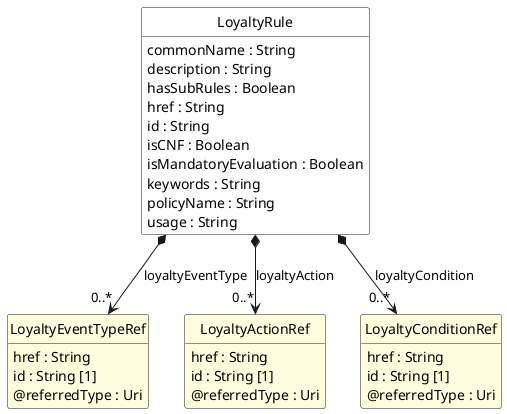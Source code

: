 @startuml
hide circle
hide methods
hide stereotype
show <<Enumeration>> stereotype
skinparam class {
   BackgroundColor<<Enumeration>> #E6F5F7
   BackgroundColor<<Ref>> #FFFFE0
   BackgroundColor<<Pivot>> #FFFFFFF
   BackgroundColor<<SimpleType>> #E2F0DA
   BackgroundColor #FCF2E3
}

class LoyaltyRule <<Pivot>> {
    commonName : String
    description : String
    hasSubRules : Boolean
    href : String
    id : String
    isCNF : Boolean
    isMandatoryEvaluation : Boolean
    keywords : String
    policyName : String
    usage : String
}

class LoyaltyEventTypeRef  <<Ref>> {
    href : String
    id : String [1]
    @referredType : Uri
}

class LoyaltyActionRef  <<Ref>> {
    href : String
    id : String [1]
    @referredType : Uri
}

class LoyaltyConditionRef  <<Ref>> {
    href : String
    id : String [1]
    @referredType : Uri
}

LoyaltyRule *-->  "0..*" LoyaltyActionRef : loyaltyAction

LoyaltyRule *-->  "0..*" LoyaltyConditionRef : loyaltyCondition

LoyaltyRule *-->  "0..*" LoyaltyEventTypeRef : loyaltyEventType

@enduml